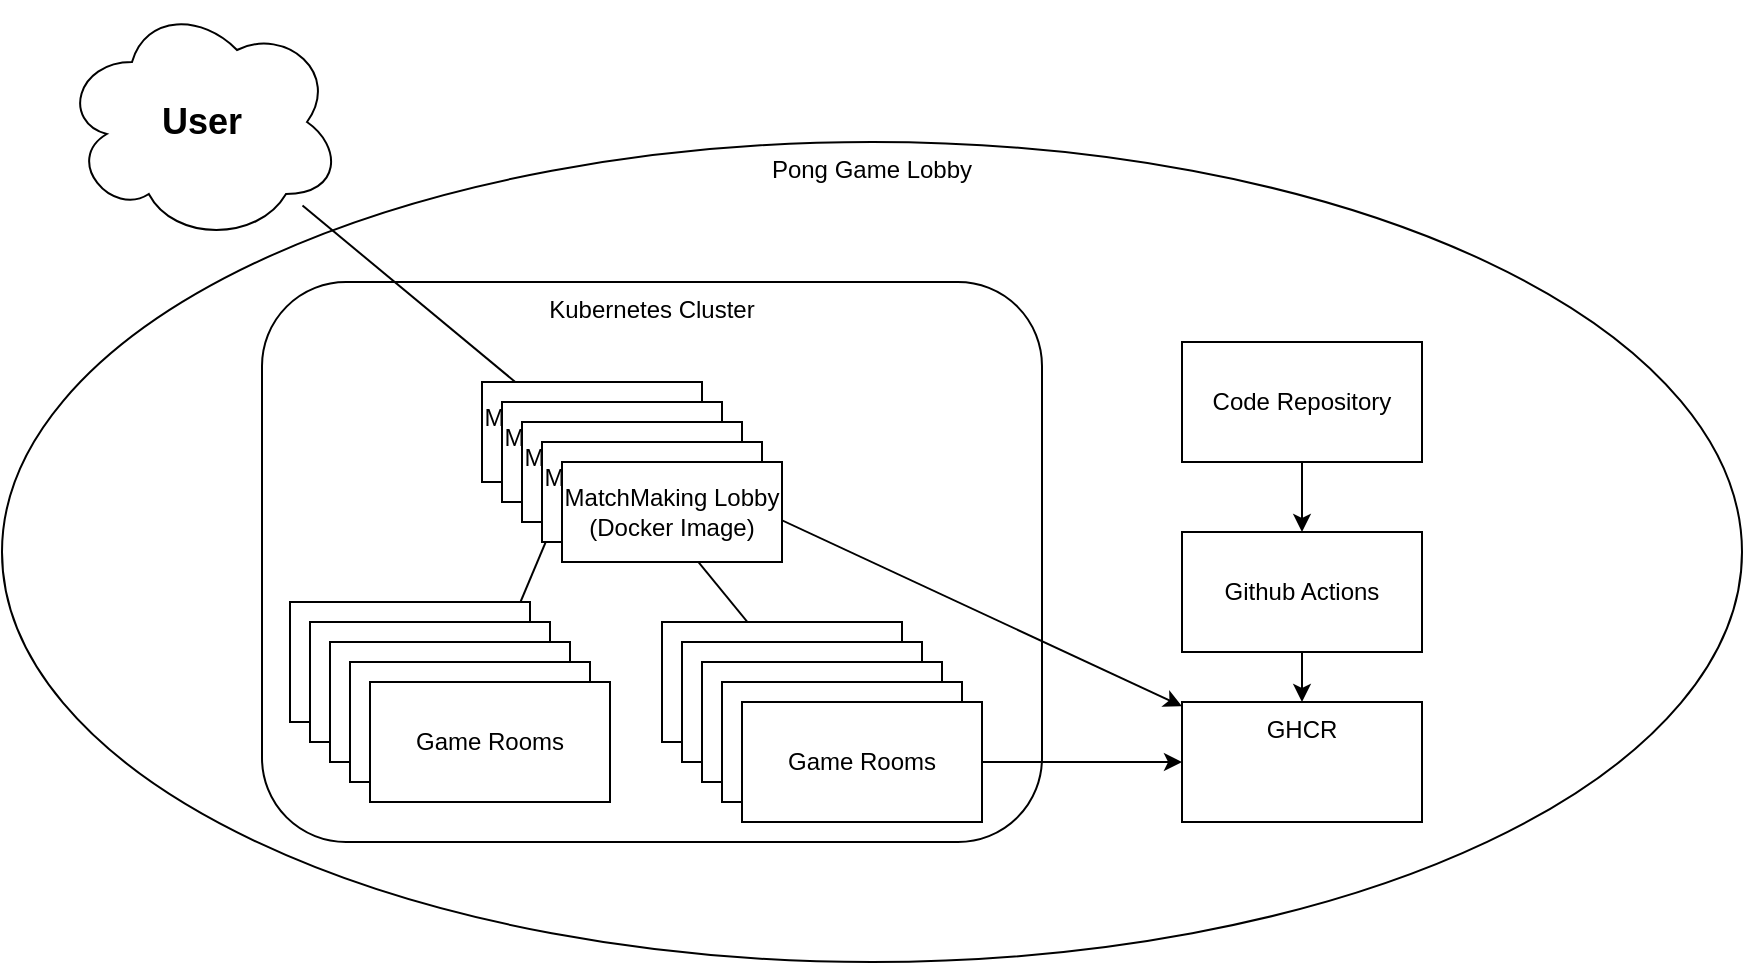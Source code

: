 <mxfile version="24.6.4" type="device">
  <diagram name="Seite-1" id="4YSJfOpFCfUjbprgWO81">
    <mxGraphModel dx="1050" dy="1707" grid="1" gridSize="10" guides="1" tooltips="1" connect="1" arrows="1" fold="1" page="1" pageScale="1" pageWidth="827" pageHeight="1169" math="0" shadow="0">
      <root>
        <mxCell id="0" />
        <mxCell id="1" parent="0" />
        <mxCell id="sbt_hyZxBfFW6GqUvSIC-1" value="Pong Game Lobby" style="ellipse;whiteSpace=wrap;html=1;verticalAlign=top;" vertex="1" parent="1">
          <mxGeometry x="110" y="-160" width="870" height="410" as="geometry" />
        </mxCell>
        <mxCell id="sbt_hyZxBfFW6GqUvSIC-17" value="Kubernetes Cluster" style="rounded=1;whiteSpace=wrap;html=1;verticalAlign=top;" vertex="1" parent="1">
          <mxGeometry x="240" y="-90" width="390" height="280" as="geometry" />
        </mxCell>
        <mxCell id="sbt_hyZxBfFW6GqUvSIC-16" style="rounded=0;orthogonalLoop=1;jettySize=auto;html=1;" edge="1" parent="1" source="sbt_hyZxBfFW6GqUvSIC-2" target="sbt_hyZxBfFW6GqUvSIC-7">
          <mxGeometry relative="1" as="geometry" />
        </mxCell>
        <mxCell id="sbt_hyZxBfFW6GqUvSIC-24" style="rounded=0;orthogonalLoop=1;jettySize=auto;html=1;" edge="1" parent="1" source="sbt_hyZxBfFW6GqUvSIC-2" target="sbt_hyZxBfFW6GqUvSIC-18">
          <mxGeometry relative="1" as="geometry" />
        </mxCell>
        <mxCell id="sbt_hyZxBfFW6GqUvSIC-8" value="" style="group" vertex="1" connectable="0" parent="1">
          <mxGeometry x="440" y="80" width="160" height="100" as="geometry" />
        </mxCell>
        <mxCell id="sbt_hyZxBfFW6GqUvSIC-3" value="Game Room" style="rounded=0;whiteSpace=wrap;html=1;" vertex="1" parent="sbt_hyZxBfFW6GqUvSIC-8">
          <mxGeometry width="120" height="60" as="geometry" />
        </mxCell>
        <mxCell id="sbt_hyZxBfFW6GqUvSIC-4" value="Game Room" style="rounded=0;whiteSpace=wrap;html=1;" vertex="1" parent="sbt_hyZxBfFW6GqUvSIC-8">
          <mxGeometry x="10" y="10" width="120" height="60" as="geometry" />
        </mxCell>
        <mxCell id="sbt_hyZxBfFW6GqUvSIC-5" value="Game Room" style="rounded=0;whiteSpace=wrap;html=1;" vertex="1" parent="sbt_hyZxBfFW6GqUvSIC-8">
          <mxGeometry x="20" y="20" width="120" height="60" as="geometry" />
        </mxCell>
        <mxCell id="sbt_hyZxBfFW6GqUvSIC-6" value="Game Room" style="rounded=0;whiteSpace=wrap;html=1;" vertex="1" parent="sbt_hyZxBfFW6GqUvSIC-8">
          <mxGeometry x="30" y="30" width="120" height="60" as="geometry" />
        </mxCell>
        <mxCell id="sbt_hyZxBfFW6GqUvSIC-7" value="Game Rooms" style="rounded=0;whiteSpace=wrap;html=1;" vertex="1" parent="sbt_hyZxBfFW6GqUvSIC-8">
          <mxGeometry x="40" y="40" width="120" height="60" as="geometry" />
        </mxCell>
        <mxCell id="sbt_hyZxBfFW6GqUvSIC-15" style="rounded=0;orthogonalLoop=1;jettySize=auto;html=1;" edge="1" parent="1" source="sbt_hyZxBfFW6GqUvSIC-2" target="sbt_hyZxBfFW6GqUvSIC-13">
          <mxGeometry relative="1" as="geometry" />
        </mxCell>
        <mxCell id="sbt_hyZxBfFW6GqUvSIC-9" value="" style="group" vertex="1" connectable="0" parent="1">
          <mxGeometry x="254" y="70" width="160" height="100" as="geometry" />
        </mxCell>
        <mxCell id="sbt_hyZxBfFW6GqUvSIC-10" value="Game Room" style="rounded=0;whiteSpace=wrap;html=1;" vertex="1" parent="sbt_hyZxBfFW6GqUvSIC-9">
          <mxGeometry width="120" height="60" as="geometry" />
        </mxCell>
        <mxCell id="sbt_hyZxBfFW6GqUvSIC-11" value="Game Room" style="rounded=0;whiteSpace=wrap;html=1;" vertex="1" parent="sbt_hyZxBfFW6GqUvSIC-9">
          <mxGeometry x="10" y="10" width="120" height="60" as="geometry" />
        </mxCell>
        <mxCell id="sbt_hyZxBfFW6GqUvSIC-12" value="Game Room" style="rounded=0;whiteSpace=wrap;html=1;" vertex="1" parent="sbt_hyZxBfFW6GqUvSIC-9">
          <mxGeometry x="20" y="20" width="120" height="60" as="geometry" />
        </mxCell>
        <mxCell id="sbt_hyZxBfFW6GqUvSIC-13" value="Game Room" style="rounded=0;whiteSpace=wrap;html=1;" vertex="1" parent="sbt_hyZxBfFW6GqUvSIC-9">
          <mxGeometry x="30" y="30" width="120" height="60" as="geometry" />
        </mxCell>
        <mxCell id="sbt_hyZxBfFW6GqUvSIC-14" value="Game Rooms" style="rounded=0;whiteSpace=wrap;html=1;" vertex="1" parent="sbt_hyZxBfFW6GqUvSIC-9">
          <mxGeometry x="40" y="40" width="120" height="60" as="geometry" />
        </mxCell>
        <mxCell id="sbt_hyZxBfFW6GqUvSIC-18" value="GHCR" style="rounded=0;whiteSpace=wrap;html=1;verticalAlign=top;" vertex="1" parent="1">
          <mxGeometry x="700" y="120" width="120" height="60" as="geometry" />
        </mxCell>
        <mxCell id="sbt_hyZxBfFW6GqUvSIC-19" style="rounded=0;orthogonalLoop=1;jettySize=auto;html=1;" edge="1" parent="1" source="sbt_hyZxBfFW6GqUvSIC-7" target="sbt_hyZxBfFW6GqUvSIC-18">
          <mxGeometry relative="1" as="geometry" />
        </mxCell>
        <mxCell id="sbt_hyZxBfFW6GqUvSIC-21" style="rounded=0;orthogonalLoop=1;jettySize=auto;html=1;" edge="1" parent="1" source="sbt_hyZxBfFW6GqUvSIC-20" target="sbt_hyZxBfFW6GqUvSIC-18">
          <mxGeometry relative="1" as="geometry" />
        </mxCell>
        <mxCell id="sbt_hyZxBfFW6GqUvSIC-20" value="Github Actions" style="rounded=0;whiteSpace=wrap;html=1;" vertex="1" parent="1">
          <mxGeometry x="700" y="35" width="120" height="60" as="geometry" />
        </mxCell>
        <mxCell id="sbt_hyZxBfFW6GqUvSIC-23" style="edgeStyle=orthogonalEdgeStyle;rounded=0;orthogonalLoop=1;jettySize=auto;html=1;" edge="1" parent="1" source="sbt_hyZxBfFW6GqUvSIC-22" target="sbt_hyZxBfFW6GqUvSIC-20">
          <mxGeometry relative="1" as="geometry" />
        </mxCell>
        <mxCell id="sbt_hyZxBfFW6GqUvSIC-22" value="Code Repository" style="rounded=0;whiteSpace=wrap;html=1;" vertex="1" parent="1">
          <mxGeometry x="700" y="-60" width="120" height="60" as="geometry" />
        </mxCell>
        <mxCell id="sbt_hyZxBfFW6GqUvSIC-31" style="rounded=0;orthogonalLoop=1;jettySize=auto;html=1;" edge="1" parent="1" source="sbt_hyZxBfFW6GqUvSIC-30" target="sbt_hyZxBfFW6GqUvSIC-28">
          <mxGeometry relative="1" as="geometry" />
        </mxCell>
        <mxCell id="sbt_hyZxBfFW6GqUvSIC-30" value="&lt;div&gt;&lt;font style=&quot;font-size: 18px;&quot;&gt;&lt;b&gt;User&lt;/b&gt;&lt;/font&gt;&lt;/div&gt;" style="ellipse;shape=cloud;whiteSpace=wrap;html=1;" vertex="1" parent="1">
          <mxGeometry x="140" y="-230" width="140" height="120" as="geometry" />
        </mxCell>
        <mxCell id="sbt_hyZxBfFW6GqUvSIC-29" value="" style="group" vertex="1" connectable="0" parent="1">
          <mxGeometry x="350" y="-40" width="150" height="90" as="geometry" />
        </mxCell>
        <mxCell id="sbt_hyZxBfFW6GqUvSIC-2" value="MatchMaking Lobby&lt;br&gt;(Docker Image)" style="rounded=0;whiteSpace=wrap;html=1;" vertex="1" parent="sbt_hyZxBfFW6GqUvSIC-29">
          <mxGeometry width="110" height="50" as="geometry" />
        </mxCell>
        <mxCell id="sbt_hyZxBfFW6GqUvSIC-25" value="MatchMaking Lobby&lt;br&gt;(Docker Image)" style="rounded=0;whiteSpace=wrap;html=1;" vertex="1" parent="sbt_hyZxBfFW6GqUvSIC-29">
          <mxGeometry x="10" y="10" width="110" height="50" as="geometry" />
        </mxCell>
        <mxCell id="sbt_hyZxBfFW6GqUvSIC-26" value="MatchMaking Lobby&lt;br&gt;(Docker Image)" style="rounded=0;whiteSpace=wrap;html=1;" vertex="1" parent="sbt_hyZxBfFW6GqUvSIC-29">
          <mxGeometry x="20" y="20" width="110" height="50" as="geometry" />
        </mxCell>
        <mxCell id="sbt_hyZxBfFW6GqUvSIC-27" value="MatchMaking Lobby&lt;br&gt;(Docker Image)" style="rounded=0;whiteSpace=wrap;html=1;" vertex="1" parent="sbt_hyZxBfFW6GqUvSIC-29">
          <mxGeometry x="30" y="30" width="110" height="50" as="geometry" />
        </mxCell>
        <mxCell id="sbt_hyZxBfFW6GqUvSIC-28" value="MatchMaking Lobby&lt;br&gt;(Docker Image)" style="rounded=0;whiteSpace=wrap;html=1;" vertex="1" parent="sbt_hyZxBfFW6GqUvSIC-29">
          <mxGeometry x="40" y="40" width="110" height="50" as="geometry" />
        </mxCell>
      </root>
    </mxGraphModel>
  </diagram>
</mxfile>
